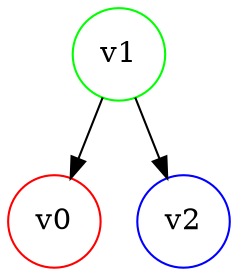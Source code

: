 digraph tree
{
	fontsize = 12
	rankdir = TB

	graph [  ];
	node [ shape = circle ];
	edge [ arrowhead = normal ];

	v0 [ color = red]
	v1 [ color = green]
	v2 [ color = blue]

	v1 -> v0 [ ]
	v1 -> v2 [ ]
}
